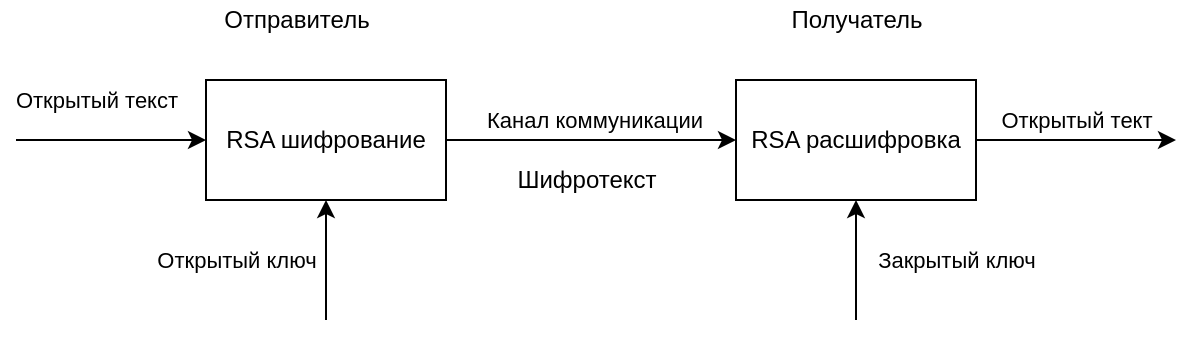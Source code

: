 <mxfile>
    <diagram id="ypEHCkIAJO0ZUuxesywK" name="Page-1">
        <mxGraphModel dx="948" dy="496" grid="0" gridSize="10" guides="1" tooltips="1" connect="1" arrows="1" fold="1" page="1" pageScale="1" pageWidth="1654" pageHeight="2336" math="0" shadow="0">
            <root>
                <mxCell id="0"/>
                <mxCell id="1" parent="0"/>
                <mxCell id="2" value="Получатель" style="text;html=1;resizable=0;autosize=1;align=center;verticalAlign=middle;points=[];fillColor=none;strokeColor=none;rounded=0;" vertex="1" parent="1">
                    <mxGeometry x="400" y="40" width="80" height="20" as="geometry"/>
                </mxCell>
                <mxCell id="3" value="Отправитель" style="text;html=1;resizable=0;autosize=1;align=center;verticalAlign=middle;points=[];fillColor=none;strokeColor=none;rounded=0;" vertex="1" parent="1">
                    <mxGeometry x="115" y="40" width="90" height="20" as="geometry"/>
                </mxCell>
                <mxCell id="6" style="edgeStyle=none;html=1;exitX=1;exitY=0.5;exitDx=0;exitDy=0;entryX=0;entryY=0.5;entryDx=0;entryDy=0;" edge="1" parent="1" source="4" target="5">
                    <mxGeometry relative="1" as="geometry"/>
                </mxCell>
                <mxCell id="7" value="Канал коммуникации" style="edgeLabel;html=1;align=center;verticalAlign=middle;resizable=0;points=[];" vertex="1" connectable="0" parent="6">
                    <mxGeometry x="0.019" y="-1" relative="1" as="geometry">
                        <mxPoint y="-11" as="offset"/>
                    </mxGeometry>
                </mxCell>
                <mxCell id="4" value="RSA шифрование" style="whiteSpace=wrap;html=1;" vertex="1" parent="1">
                    <mxGeometry x="115" y="80" width="120" height="60" as="geometry"/>
                </mxCell>
                <mxCell id="12" value="Открытый тект" style="edgeStyle=none;html=1;exitX=1;exitY=0.5;exitDx=0;exitDy=0;" edge="1" parent="1" source="5">
                    <mxGeometry y="10" relative="1" as="geometry">
                        <mxPoint x="600" y="110" as="targetPoint"/>
                        <mxPoint as="offset"/>
                    </mxGeometry>
                </mxCell>
                <mxCell id="5" value="RSA расшифровка" style="whiteSpace=wrap;html=1;" vertex="1" parent="1">
                    <mxGeometry x="380" y="80" width="120" height="60" as="geometry"/>
                </mxCell>
                <mxCell id="8" value="Шифротекст" style="text;html=1;resizable=0;autosize=1;align=center;verticalAlign=middle;points=[];fillColor=none;strokeColor=none;rounded=0;" vertex="1" parent="1">
                    <mxGeometry x="260" y="120" width="90" height="20" as="geometry"/>
                </mxCell>
                <mxCell id="9" value="Открытый текст" style="edgeStyle=none;html=1;entryX=0;entryY=0.5;entryDx=0;entryDy=0;" edge="1" parent="1" target="4">
                    <mxGeometry x="-0.158" y="20" relative="1" as="geometry">
                        <mxPoint x="20" y="110" as="sourcePoint"/>
                        <mxPoint as="offset"/>
                    </mxGeometry>
                </mxCell>
                <mxCell id="10" value="Открытый ключ" style="edgeStyle=none;html=1;entryX=0.5;entryY=1;entryDx=0;entryDy=0;" edge="1" parent="1" target="4">
                    <mxGeometry y="45" relative="1" as="geometry">
                        <mxPoint x="175" y="200" as="sourcePoint"/>
                        <mxPoint as="offset"/>
                    </mxGeometry>
                </mxCell>
                <mxCell id="11" value="Закрытый ключ" style="edgeStyle=none;html=1;entryX=0.5;entryY=1;entryDx=0;entryDy=0;" edge="1" parent="1" target="5">
                    <mxGeometry y="-50" relative="1" as="geometry">
                        <mxPoint x="440" y="200" as="sourcePoint"/>
                        <mxPoint as="offset"/>
                    </mxGeometry>
                </mxCell>
            </root>
        </mxGraphModel>
    </diagram>
</mxfile>